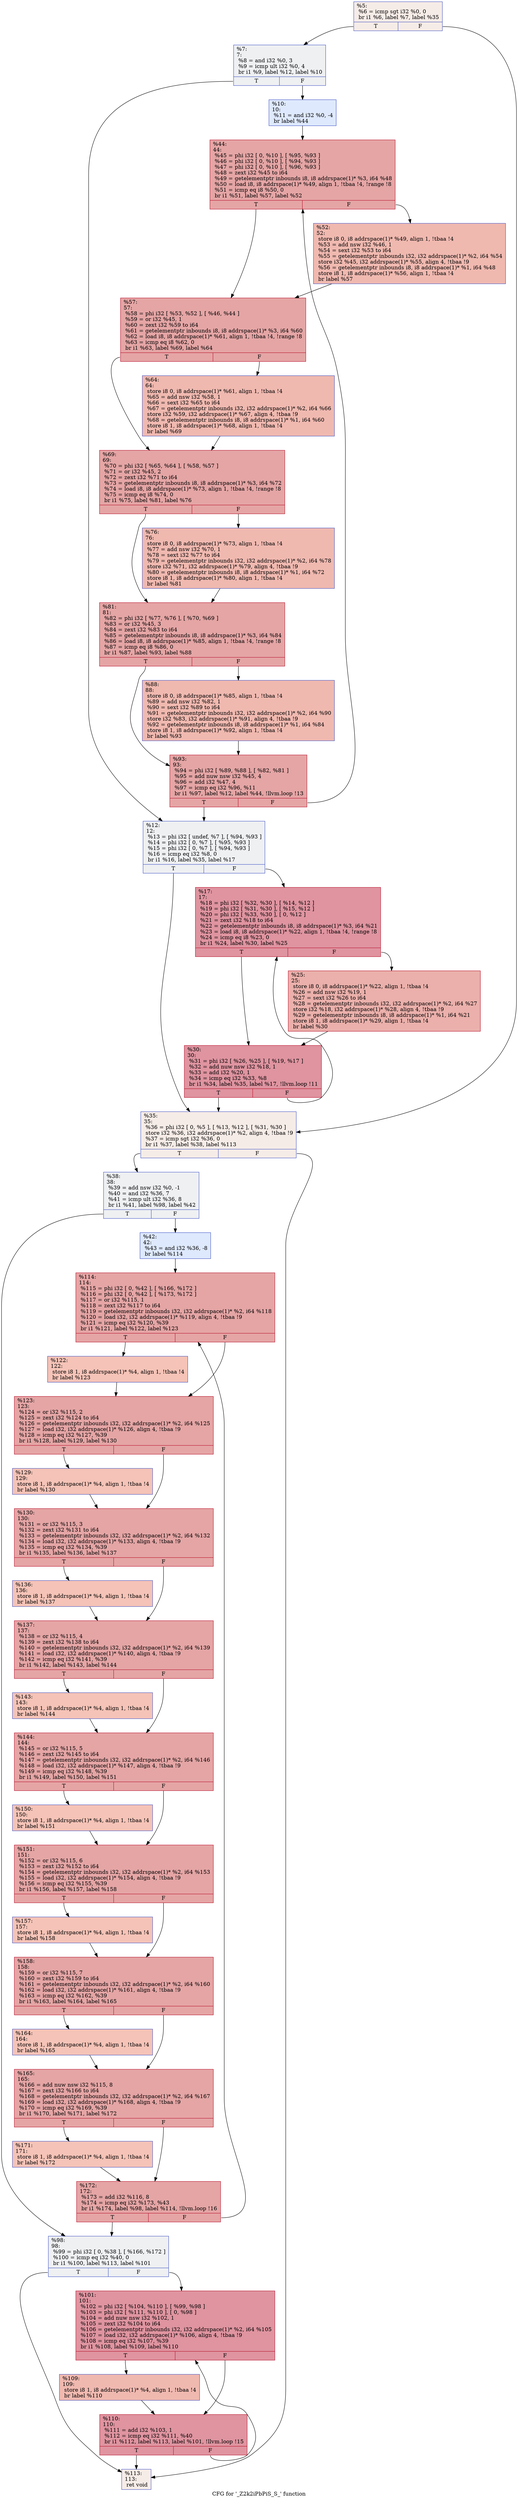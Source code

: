 digraph "CFG for '_Z2k2iPbPiS_S_' function" {
	label="CFG for '_Z2k2iPbPiS_S_' function";

	Node0x4741430 [shape=record,color="#3d50c3ff", style=filled, fillcolor="#ead5c970",label="{%5:\l  %6 = icmp sgt i32 %0, 0\l  br i1 %6, label %7, label %35\l|{<s0>T|<s1>F}}"];
	Node0x4741430:s0 -> Node0x4741b20;
	Node0x4741430:s1 -> Node0x4741bb0;
	Node0x4741b20 [shape=record,color="#3d50c3ff", style=filled, fillcolor="#d9dce170",label="{%7:\l7:                                                \l  %8 = and i32 %0, 3\l  %9 = icmp ult i32 %0, 4\l  br i1 %9, label %12, label %10\l|{<s0>T|<s1>F}}"];
	Node0x4741b20:s0 -> Node0x47406e0;
	Node0x4741b20:s1 -> Node0x4741f00;
	Node0x4741f00 [shape=record,color="#3d50c3ff", style=filled, fillcolor="#b5cdfa70",label="{%10:\l10:                                               \l  %11 = and i32 %0, -4\l  br label %44\l}"];
	Node0x4741f00 -> Node0x4742100;
	Node0x47406e0 [shape=record,color="#3d50c3ff", style=filled, fillcolor="#d9dce170",label="{%12:\l12:                                               \l  %13 = phi i32 [ undef, %7 ], [ %94, %93 ]\l  %14 = phi i32 [ 0, %7 ], [ %95, %93 ]\l  %15 = phi i32 [ 0, %7 ], [ %94, %93 ]\l  %16 = icmp eq i32 %8, 0\l  br i1 %16, label %35, label %17\l|{<s0>T|<s1>F}}"];
	Node0x47406e0:s0 -> Node0x4741bb0;
	Node0x47406e0:s1 -> Node0x4741db0;
	Node0x4741db0 [shape=record,color="#b70d28ff", style=filled, fillcolor="#b70d2870",label="{%17:\l17:                                               \l  %18 = phi i32 [ %32, %30 ], [ %14, %12 ]\l  %19 = phi i32 [ %31, %30 ], [ %15, %12 ]\l  %20 = phi i32 [ %33, %30 ], [ 0, %12 ]\l  %21 = zext i32 %18 to i64\l  %22 = getelementptr inbounds i8, i8 addrspace(1)* %3, i64 %21\l  %23 = load i8, i8 addrspace(1)* %22, align 1, !tbaa !4, !range !8\l  %24 = icmp eq i8 %23, 0\l  br i1 %24, label %30, label %25\l|{<s0>T|<s1>F}}"];
	Node0x4741db0:s0 -> Node0x4742ba0;
	Node0x4741db0:s1 -> Node0x4743e30;
	Node0x4743e30 [shape=record,color="#b70d28ff", style=filled, fillcolor="#d24b4070",label="{%25:\l25:                                               \l  store i8 0, i8 addrspace(1)* %22, align 1, !tbaa !4\l  %26 = add nsw i32 %19, 1\l  %27 = sext i32 %26 to i64\l  %28 = getelementptr inbounds i32, i32 addrspace(1)* %2, i64 %27\l  store i32 %18, i32 addrspace(1)* %28, align 4, !tbaa !9\l  %29 = getelementptr inbounds i8, i8 addrspace(1)* %1, i64 %21\l  store i8 1, i8 addrspace(1)* %29, align 1, !tbaa !4\l  br label %30\l}"];
	Node0x4743e30 -> Node0x4742ba0;
	Node0x4742ba0 [shape=record,color="#b70d28ff", style=filled, fillcolor="#b70d2870",label="{%30:\l30:                                               \l  %31 = phi i32 [ %26, %25 ], [ %19, %17 ]\l  %32 = add nuw nsw i32 %18, 1\l  %33 = add i32 %20, 1\l  %34 = icmp eq i32 %33, %8\l  br i1 %34, label %35, label %17, !llvm.loop !11\l|{<s0>T|<s1>F}}"];
	Node0x4742ba0:s0 -> Node0x4741bb0;
	Node0x4742ba0:s1 -> Node0x4741db0;
	Node0x4741bb0 [shape=record,color="#3d50c3ff", style=filled, fillcolor="#ead5c970",label="{%35:\l35:                                               \l  %36 = phi i32 [ 0, %5 ], [ %13, %12 ], [ %31, %30 ]\l  store i32 %36, i32 addrspace(1)* %2, align 4, !tbaa !9\l  %37 = icmp sgt i32 %36, 0\l  br i1 %37, label %38, label %113\l|{<s0>T|<s1>F}}"];
	Node0x4741bb0:s0 -> Node0x4745810;
	Node0x4741bb0:s1 -> Node0x4745860;
	Node0x4745810 [shape=record,color="#3d50c3ff", style=filled, fillcolor="#d9dce170",label="{%38:\l38:                                               \l  %39 = add nsw i32 %0, -1\l  %40 = and i32 %36, 7\l  %41 = icmp ult i32 %36, 8\l  br i1 %41, label %98, label %42\l|{<s0>T|<s1>F}}"];
	Node0x4745810:s0 -> Node0x4745b10;
	Node0x4745810:s1 -> Node0x4745b60;
	Node0x4745b60 [shape=record,color="#3d50c3ff", style=filled, fillcolor="#b5cdfa70",label="{%42:\l42:                                               \l  %43 = and i32 %36, -8\l  br label %114\l}"];
	Node0x4745b60 -> Node0x4745d30;
	Node0x4742100 [shape=record,color="#b70d28ff", style=filled, fillcolor="#c5333470",label="{%44:\l44:                                               \l  %45 = phi i32 [ 0, %10 ], [ %95, %93 ]\l  %46 = phi i32 [ 0, %10 ], [ %94, %93 ]\l  %47 = phi i32 [ 0, %10 ], [ %96, %93 ]\l  %48 = zext i32 %45 to i64\l  %49 = getelementptr inbounds i8, i8 addrspace(1)* %3, i64 %48\l  %50 = load i8, i8 addrspace(1)* %49, align 1, !tbaa !4, !range !8\l  %51 = icmp eq i8 %50, 0\l  br i1 %51, label %57, label %52\l|{<s0>T|<s1>F}}"];
	Node0x4742100:s0 -> Node0x4746890;
	Node0x4742100:s1 -> Node0x4746920;
	Node0x4746920 [shape=record,color="#3d50c3ff", style=filled, fillcolor="#de614d70",label="{%52:\l52:                                               \l  store i8 0, i8 addrspace(1)* %49, align 1, !tbaa !4\l  %53 = add nsw i32 %46, 1\l  %54 = sext i32 %53 to i64\l  %55 = getelementptr inbounds i32, i32 addrspace(1)* %2, i64 %54\l  store i32 %45, i32 addrspace(1)* %55, align 4, !tbaa !9\l  %56 = getelementptr inbounds i8, i8 addrspace(1)* %1, i64 %48\l  store i8 1, i8 addrspace(1)* %56, align 1, !tbaa !4\l  br label %57\l}"];
	Node0x4746920 -> Node0x4746890;
	Node0x4746890 [shape=record,color="#b70d28ff", style=filled, fillcolor="#c5333470",label="{%57:\l57:                                               \l  %58 = phi i32 [ %53, %52 ], [ %46, %44 ]\l  %59 = or i32 %45, 1\l  %60 = zext i32 %59 to i64\l  %61 = getelementptr inbounds i8, i8 addrspace(1)* %3, i64 %60\l  %62 = load i8, i8 addrspace(1)* %61, align 1, !tbaa !4, !range !8\l  %63 = icmp eq i8 %62, 0\l  br i1 %63, label %69, label %64\l|{<s0>T|<s1>F}}"];
	Node0x4746890:s0 -> Node0x4747240;
	Node0x4746890:s1 -> Node0x4747290;
	Node0x4747290 [shape=record,color="#3d50c3ff", style=filled, fillcolor="#de614d70",label="{%64:\l64:                                               \l  store i8 0, i8 addrspace(1)* %61, align 1, !tbaa !4\l  %65 = add nsw i32 %58, 1\l  %66 = sext i32 %65 to i64\l  %67 = getelementptr inbounds i32, i32 addrspace(1)* %2, i64 %66\l  store i32 %59, i32 addrspace(1)* %67, align 4, !tbaa !9\l  %68 = getelementptr inbounds i8, i8 addrspace(1)* %1, i64 %60\l  store i8 1, i8 addrspace(1)* %68, align 1, !tbaa !4\l  br label %69\l}"];
	Node0x4747290 -> Node0x4747240;
	Node0x4747240 [shape=record,color="#b70d28ff", style=filled, fillcolor="#c5333470",label="{%69:\l69:                                               \l  %70 = phi i32 [ %65, %64 ], [ %58, %57 ]\l  %71 = or i32 %45, 2\l  %72 = zext i32 %71 to i64\l  %73 = getelementptr inbounds i8, i8 addrspace(1)* %3, i64 %72\l  %74 = load i8, i8 addrspace(1)* %73, align 1, !tbaa !4, !range !8\l  %75 = icmp eq i8 %74, 0\l  br i1 %75, label %81, label %76\l|{<s0>T|<s1>F}}"];
	Node0x4747240:s0 -> Node0x4747dc0;
	Node0x4747240:s1 -> Node0x4747e10;
	Node0x4747e10 [shape=record,color="#3d50c3ff", style=filled, fillcolor="#de614d70",label="{%76:\l76:                                               \l  store i8 0, i8 addrspace(1)* %73, align 1, !tbaa !4\l  %77 = add nsw i32 %70, 1\l  %78 = sext i32 %77 to i64\l  %79 = getelementptr inbounds i32, i32 addrspace(1)* %2, i64 %78\l  store i32 %71, i32 addrspace(1)* %79, align 4, !tbaa !9\l  %80 = getelementptr inbounds i8, i8 addrspace(1)* %1, i64 %72\l  store i8 1, i8 addrspace(1)* %80, align 1, !tbaa !4\l  br label %81\l}"];
	Node0x4747e10 -> Node0x4747dc0;
	Node0x4747dc0 [shape=record,color="#b70d28ff", style=filled, fillcolor="#c5333470",label="{%81:\l81:                                               \l  %82 = phi i32 [ %77, %76 ], [ %70, %69 ]\l  %83 = or i32 %45, 3\l  %84 = zext i32 %83 to i64\l  %85 = getelementptr inbounds i8, i8 addrspace(1)* %3, i64 %84\l  %86 = load i8, i8 addrspace(1)* %85, align 1, !tbaa !4, !range !8\l  %87 = icmp eq i8 %86, 0\l  br i1 %87, label %93, label %88\l|{<s0>T|<s1>F}}"];
	Node0x4747dc0:s0 -> Node0x4742610;
	Node0x4747dc0:s1 -> Node0x4748700;
	Node0x4748700 [shape=record,color="#3d50c3ff", style=filled, fillcolor="#de614d70",label="{%88:\l88:                                               \l  store i8 0, i8 addrspace(1)* %85, align 1, !tbaa !4\l  %89 = add nsw i32 %82, 1\l  %90 = sext i32 %89 to i64\l  %91 = getelementptr inbounds i32, i32 addrspace(1)* %2, i64 %90\l  store i32 %83, i32 addrspace(1)* %91, align 4, !tbaa !9\l  %92 = getelementptr inbounds i8, i8 addrspace(1)* %1, i64 %84\l  store i8 1, i8 addrspace(1)* %92, align 1, !tbaa !4\l  br label %93\l}"];
	Node0x4748700 -> Node0x4742610;
	Node0x4742610 [shape=record,color="#b70d28ff", style=filled, fillcolor="#c5333470",label="{%93:\l93:                                               \l  %94 = phi i32 [ %89, %88 ], [ %82, %81 ]\l  %95 = add nuw nsw i32 %45, 4\l  %96 = add i32 %47, 4\l  %97 = icmp eq i32 %96, %11\l  br i1 %97, label %12, label %44, !llvm.loop !13\l|{<s0>T|<s1>F}}"];
	Node0x4742610:s0 -> Node0x47406e0;
	Node0x4742610:s1 -> Node0x4742100;
	Node0x4745b10 [shape=record,color="#3d50c3ff", style=filled, fillcolor="#d9dce170",label="{%98:\l98:                                               \l  %99 = phi i32 [ 0, %38 ], [ %166, %172 ]\l  %100 = icmp eq i32 %40, 0\l  br i1 %100, label %113, label %101\l|{<s0>T|<s1>F}}"];
	Node0x4745b10:s0 -> Node0x4745860;
	Node0x4745b10:s1 -> Node0x4749180;
	Node0x4749180 [shape=record,color="#b70d28ff", style=filled, fillcolor="#b70d2870",label="{%101:\l101:                                              \l  %102 = phi i32 [ %104, %110 ], [ %99, %98 ]\l  %103 = phi i32 [ %111, %110 ], [ 0, %98 ]\l  %104 = add nuw nsw i32 %102, 1\l  %105 = zext i32 %104 to i64\l  %106 = getelementptr inbounds i32, i32 addrspace(1)* %2, i64 %105\l  %107 = load i32, i32 addrspace(1)* %106, align 4, !tbaa !9\l  %108 = icmp eq i32 %107, %39\l  br i1 %108, label %109, label %110\l|{<s0>T|<s1>F}}"];
	Node0x4749180:s0 -> Node0x4749710;
	Node0x4749180:s1 -> Node0x4749280;
	Node0x4749710 [shape=record,color="#3d50c3ff", style=filled, fillcolor="#de614d70",label="{%109:\l109:                                              \l  store i8 1, i8 addrspace(1)* %4, align 1, !tbaa !4\l  br label %110\l}"];
	Node0x4749710 -> Node0x4749280;
	Node0x4749280 [shape=record,color="#b70d28ff", style=filled, fillcolor="#b70d2870",label="{%110:\l110:                                              \l  %111 = add i32 %103, 1\l  %112 = icmp eq i32 %111, %40\l  br i1 %112, label %113, label %101, !llvm.loop !15\l|{<s0>T|<s1>F}}"];
	Node0x4749280:s0 -> Node0x4745860;
	Node0x4749280:s1 -> Node0x4749180;
	Node0x4745860 [shape=record,color="#3d50c3ff", style=filled, fillcolor="#ead5c970",label="{%113:\l113:                                              \l  ret void\l}"];
	Node0x4745d30 [shape=record,color="#b70d28ff", style=filled, fillcolor="#c5333470",label="{%114:\l114:                                              \l  %115 = phi i32 [ 0, %42 ], [ %166, %172 ]\l  %116 = phi i32 [ 0, %42 ], [ %173, %172 ]\l  %117 = or i32 %115, 1\l  %118 = zext i32 %117 to i64\l  %119 = getelementptr inbounds i32, i32 addrspace(1)* %2, i64 %118\l  %120 = load i32, i32 addrspace(1)* %119, align 4, !tbaa !9\l  %121 = icmp eq i32 %120, %39\l  br i1 %121, label %122, label %123\l|{<s0>T|<s1>F}}"];
	Node0x4745d30:s0 -> Node0x4749fb0;
	Node0x4745d30:s1 -> Node0x474a000;
	Node0x4749fb0 [shape=record,color="#3d50c3ff", style=filled, fillcolor="#e8765c70",label="{%122:\l122:                                              \l  store i8 1, i8 addrspace(1)* %4, align 1, !tbaa !4\l  br label %123\l}"];
	Node0x4749fb0 -> Node0x474a000;
	Node0x474a000 [shape=record,color="#b70d28ff", style=filled, fillcolor="#c5333470",label="{%123:\l123:                                              \l  %124 = or i32 %115, 2\l  %125 = zext i32 %124 to i64\l  %126 = getelementptr inbounds i32, i32 addrspace(1)* %2, i64 %125\l  %127 = load i32, i32 addrspace(1)* %126, align 4, !tbaa !9\l  %128 = icmp eq i32 %127, %39\l  br i1 %128, label %129, label %130\l|{<s0>T|<s1>F}}"];
	Node0x474a000:s0 -> Node0x47473d0;
	Node0x474a000:s1 -> Node0x4747420;
	Node0x47473d0 [shape=record,color="#3d50c3ff", style=filled, fillcolor="#e8765c70",label="{%129:\l129:                                              \l  store i8 1, i8 addrspace(1)* %4, align 1, !tbaa !4\l  br label %130\l}"];
	Node0x47473d0 -> Node0x4747420;
	Node0x4747420 [shape=record,color="#b70d28ff", style=filled, fillcolor="#c5333470",label="{%130:\l130:                                              \l  %131 = or i32 %115, 3\l  %132 = zext i32 %131 to i64\l  %133 = getelementptr inbounds i32, i32 addrspace(1)* %2, i64 %132\l  %134 = load i32, i32 addrspace(1)* %133, align 4, !tbaa !9\l  %135 = icmp eq i32 %134, %39\l  br i1 %135, label %136, label %137\l|{<s0>T|<s1>F}}"];
	Node0x4747420:s0 -> Node0x474adf0;
	Node0x4747420:s1 -> Node0x474ae40;
	Node0x474adf0 [shape=record,color="#3d50c3ff", style=filled, fillcolor="#e8765c70",label="{%136:\l136:                                              \l  store i8 1, i8 addrspace(1)* %4, align 1, !tbaa !4\l  br label %137\l}"];
	Node0x474adf0 -> Node0x474ae40;
	Node0x474ae40 [shape=record,color="#b70d28ff", style=filled, fillcolor="#c5333470",label="{%137:\l137:                                              \l  %138 = or i32 %115, 4\l  %139 = zext i32 %138 to i64\l  %140 = getelementptr inbounds i32, i32 addrspace(1)* %2, i64 %139\l  %141 = load i32, i32 addrspace(1)* %140, align 4, !tbaa !9\l  %142 = icmp eq i32 %141, %39\l  br i1 %142, label %143, label %144\l|{<s0>T|<s1>F}}"];
	Node0x474ae40:s0 -> Node0x474b2e0;
	Node0x474ae40:s1 -> Node0x474b330;
	Node0x474b2e0 [shape=record,color="#3d50c3ff", style=filled, fillcolor="#e8765c70",label="{%143:\l143:                                              \l  store i8 1, i8 addrspace(1)* %4, align 1, !tbaa !4\l  br label %144\l}"];
	Node0x474b2e0 -> Node0x474b330;
	Node0x474b330 [shape=record,color="#b70d28ff", style=filled, fillcolor="#c5333470",label="{%144:\l144:                                              \l  %145 = or i32 %115, 5\l  %146 = zext i32 %145 to i64\l  %147 = getelementptr inbounds i32, i32 addrspace(1)* %2, i64 %146\l  %148 = load i32, i32 addrspace(1)* %147, align 4, !tbaa !9\l  %149 = icmp eq i32 %148, %39\l  br i1 %149, label %150, label %151\l|{<s0>T|<s1>F}}"];
	Node0x474b330:s0 -> Node0x474b800;
	Node0x474b330:s1 -> Node0x474b850;
	Node0x474b800 [shape=record,color="#3d50c3ff", style=filled, fillcolor="#e8765c70",label="{%150:\l150:                                              \l  store i8 1, i8 addrspace(1)* %4, align 1, !tbaa !4\l  br label %151\l}"];
	Node0x474b800 -> Node0x474b850;
	Node0x474b850 [shape=record,color="#b70d28ff", style=filled, fillcolor="#c5333470",label="{%151:\l151:                                              \l  %152 = or i32 %115, 6\l  %153 = zext i32 %152 to i64\l  %154 = getelementptr inbounds i32, i32 addrspace(1)* %2, i64 %153\l  %155 = load i32, i32 addrspace(1)* %154, align 4, !tbaa !9\l  %156 = icmp eq i32 %155, %39\l  br i1 %156, label %157, label %158\l|{<s0>T|<s1>F}}"];
	Node0x474b850:s0 -> Node0x474bd20;
	Node0x474b850:s1 -> Node0x474bd70;
	Node0x474bd20 [shape=record,color="#3d50c3ff", style=filled, fillcolor="#e8765c70",label="{%157:\l157:                                              \l  store i8 1, i8 addrspace(1)* %4, align 1, !tbaa !4\l  br label %158\l}"];
	Node0x474bd20 -> Node0x474bd70;
	Node0x474bd70 [shape=record,color="#b70d28ff", style=filled, fillcolor="#c5333470",label="{%158:\l158:                                              \l  %159 = or i32 %115, 7\l  %160 = zext i32 %159 to i64\l  %161 = getelementptr inbounds i32, i32 addrspace(1)* %2, i64 %160\l  %162 = load i32, i32 addrspace(1)* %161, align 4, !tbaa !9\l  %163 = icmp eq i32 %162, %39\l  br i1 %163, label %164, label %165\l|{<s0>T|<s1>F}}"];
	Node0x474bd70:s0 -> Node0x474c210;
	Node0x474bd70:s1 -> Node0x474c260;
	Node0x474c210 [shape=record,color="#3d50c3ff", style=filled, fillcolor="#e8765c70",label="{%164:\l164:                                              \l  store i8 1, i8 addrspace(1)* %4, align 1, !tbaa !4\l  br label %165\l}"];
	Node0x474c210 -> Node0x474c260;
	Node0x474c260 [shape=record,color="#b70d28ff", style=filled, fillcolor="#c5333470",label="{%165:\l165:                                              \l  %166 = add nuw nsw i32 %115, 8\l  %167 = zext i32 %166 to i64\l  %168 = getelementptr inbounds i32, i32 addrspace(1)* %2, i64 %167\l  %169 = load i32, i32 addrspace(1)* %168, align 4, !tbaa !9\l  %170 = icmp eq i32 %169, %39\l  br i1 %170, label %171, label %172\l|{<s0>T|<s1>F}}"];
	Node0x474c260:s0 -> Node0x474c700;
	Node0x474c260:s1 -> Node0x4748ff0;
	Node0x474c700 [shape=record,color="#3d50c3ff", style=filled, fillcolor="#e8765c70",label="{%171:\l171:                                              \l  store i8 1, i8 addrspace(1)* %4, align 1, !tbaa !4\l  br label %172\l}"];
	Node0x474c700 -> Node0x4748ff0;
	Node0x4748ff0 [shape=record,color="#b70d28ff", style=filled, fillcolor="#c5333470",label="{%172:\l172:                                              \l  %173 = add i32 %116, 8\l  %174 = icmp eq i32 %173, %43\l  br i1 %174, label %98, label %114, !llvm.loop !16\l|{<s0>T|<s1>F}}"];
	Node0x4748ff0:s0 -> Node0x4745b10;
	Node0x4748ff0:s1 -> Node0x4745d30;
}
